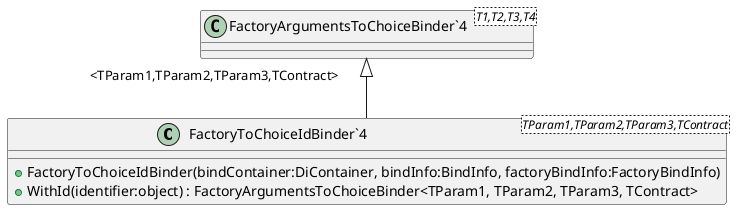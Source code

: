 @startuml
class "FactoryToChoiceIdBinder`4"<TParam1,TParam2,TParam3,TContract> {
    + FactoryToChoiceIdBinder(bindContainer:DiContainer, bindInfo:BindInfo, factoryBindInfo:FactoryBindInfo)
    + WithId(identifier:object) : FactoryArgumentsToChoiceBinder<TParam1, TParam2, TParam3, TContract>
}
class "FactoryArgumentsToChoiceBinder`4"<T1,T2,T3,T4> {
}
"FactoryArgumentsToChoiceBinder`4" "<TParam1,TParam2,TParam3,TContract>" <|-- "FactoryToChoiceIdBinder`4"
@enduml
